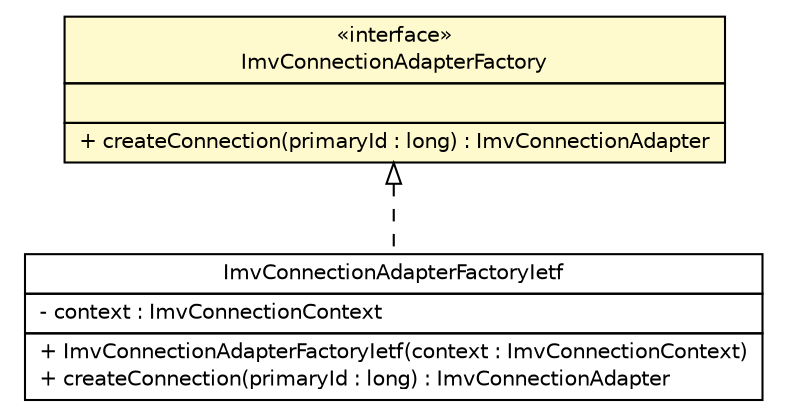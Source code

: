 #!/usr/local/bin/dot
#
# Class diagram 
# Generated by UMLGraph version R5_6 (http://www.umlgraph.org/)
#

digraph G {
	edge [fontname="Helvetica",fontsize=10,labelfontname="Helvetica",labelfontsize=10];
	node [fontname="Helvetica",fontsize=10,shape=plaintext];
	nodesep=0.25;
	ranksep=0.5;
	// de.hsbremen.tc.tnc.tnccs.adapter.connection.ImvConnectionAdapterFactory
	c24600 [label=<<table title="de.hsbremen.tc.tnc.tnccs.adapter.connection.ImvConnectionAdapterFactory" border="0" cellborder="1" cellspacing="0" cellpadding="2" port="p" bgcolor="lemonChiffon" href="./ImvConnectionAdapterFactory.html">
		<tr><td><table border="0" cellspacing="0" cellpadding="1">
<tr><td align="center" balign="center"> &#171;interface&#187; </td></tr>
<tr><td align="center" balign="center"> ImvConnectionAdapterFactory </td></tr>
		</table></td></tr>
		<tr><td><table border="0" cellspacing="0" cellpadding="1">
<tr><td align="left" balign="left">  </td></tr>
		</table></td></tr>
		<tr><td><table border="0" cellspacing="0" cellpadding="1">
<tr><td align="left" balign="left"> + createConnection(primaryId : long) : ImvConnectionAdapter </td></tr>
		</table></td></tr>
		</table>>, URL="./ImvConnectionAdapterFactory.html", fontname="Helvetica", fontcolor="black", fontsize=10.0];
	// de.hsbremen.tc.tnc.tnccs.adapter.connection.ImvConnectionAdapterFactoryIetf
	c24605 [label=<<table title="de.hsbremen.tc.tnc.tnccs.adapter.connection.ImvConnectionAdapterFactoryIetf" border="0" cellborder="1" cellspacing="0" cellpadding="2" port="p" href="./ImvConnectionAdapterFactoryIetf.html">
		<tr><td><table border="0" cellspacing="0" cellpadding="1">
<tr><td align="center" balign="center"> ImvConnectionAdapterFactoryIetf </td></tr>
		</table></td></tr>
		<tr><td><table border="0" cellspacing="0" cellpadding="1">
<tr><td align="left" balign="left"> - context : ImvConnectionContext </td></tr>
		</table></td></tr>
		<tr><td><table border="0" cellspacing="0" cellpadding="1">
<tr><td align="left" balign="left"> + ImvConnectionAdapterFactoryIetf(context : ImvConnectionContext) </td></tr>
<tr><td align="left" balign="left"> + createConnection(primaryId : long) : ImvConnectionAdapter </td></tr>
		</table></td></tr>
		</table>>, URL="./ImvConnectionAdapterFactoryIetf.html", fontname="Helvetica", fontcolor="black", fontsize=10.0];
	//de.hsbremen.tc.tnc.tnccs.adapter.connection.ImvConnectionAdapterFactoryIetf implements de.hsbremen.tc.tnc.tnccs.adapter.connection.ImvConnectionAdapterFactory
	c24600:p -> c24605:p [dir=back,arrowtail=empty,style=dashed];
}

